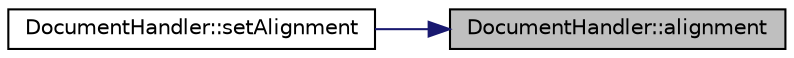 digraph "DocumentHandler::alignment"
{
 // INTERACTIVE_SVG=YES
 // LATEX_PDF_SIZE
  edge [fontname="Helvetica",fontsize="10",labelfontname="Helvetica",labelfontsize="10"];
  node [fontname="Helvetica",fontsize="10",shape=record];
  rankdir="RL";
  Node3 [label="DocumentHandler::alignment",height=0.2,width=0.4,color="black", fillcolor="grey75", style="filled", fontcolor="black",tooltip=" "];
  Node3 -> Node4 [dir="back",color="midnightblue",fontsize="10",style="solid",fontname="Helvetica"];
  Node4 [label="DocumentHandler::setAlignment",height=0.2,width=0.4,color="black", fillcolor="white", style="filled",URL="$class_document_handler.html#acc46ac25c6410d881af73826219ae418",tooltip=" "];
}

